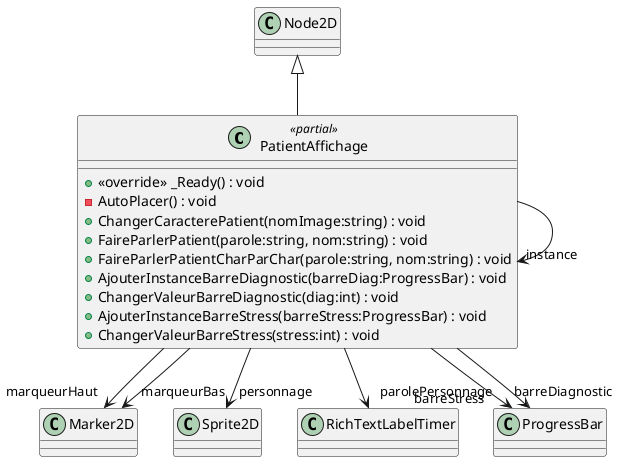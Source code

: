 @startuml
class PatientAffichage <<partial>> {
    + <<override>> _Ready() : void
    - AutoPlacer() : void
    + ChangerCaracterePatient(nomImage:string) : void
    + FaireParlerPatient(parole:string, nom:string) : void
    + FaireParlerPatientCharParChar(parole:string, nom:string) : void
    + AjouterInstanceBarreDiagnostic(barreDiag:ProgressBar) : void
    + ChangerValeurBarreDiagnostic(diag:int) : void
    + AjouterInstanceBarreStress(barreStress:ProgressBar) : void
    + ChangerValeurBarreStress(stress:int) : void
}
Node2D <|-- PatientAffichage
PatientAffichage --> "marqueurHaut" Marker2D
PatientAffichage --> "personnage" Sprite2D
PatientAffichage --> "marqueurBas" Marker2D
PatientAffichage --> "parolePersonnage" RichTextLabelTimer
PatientAffichage --> "barreDiagnostic" ProgressBar
PatientAffichage --> "barreStress" ProgressBar
PatientAffichage --> "instance" PatientAffichage
@enduml
